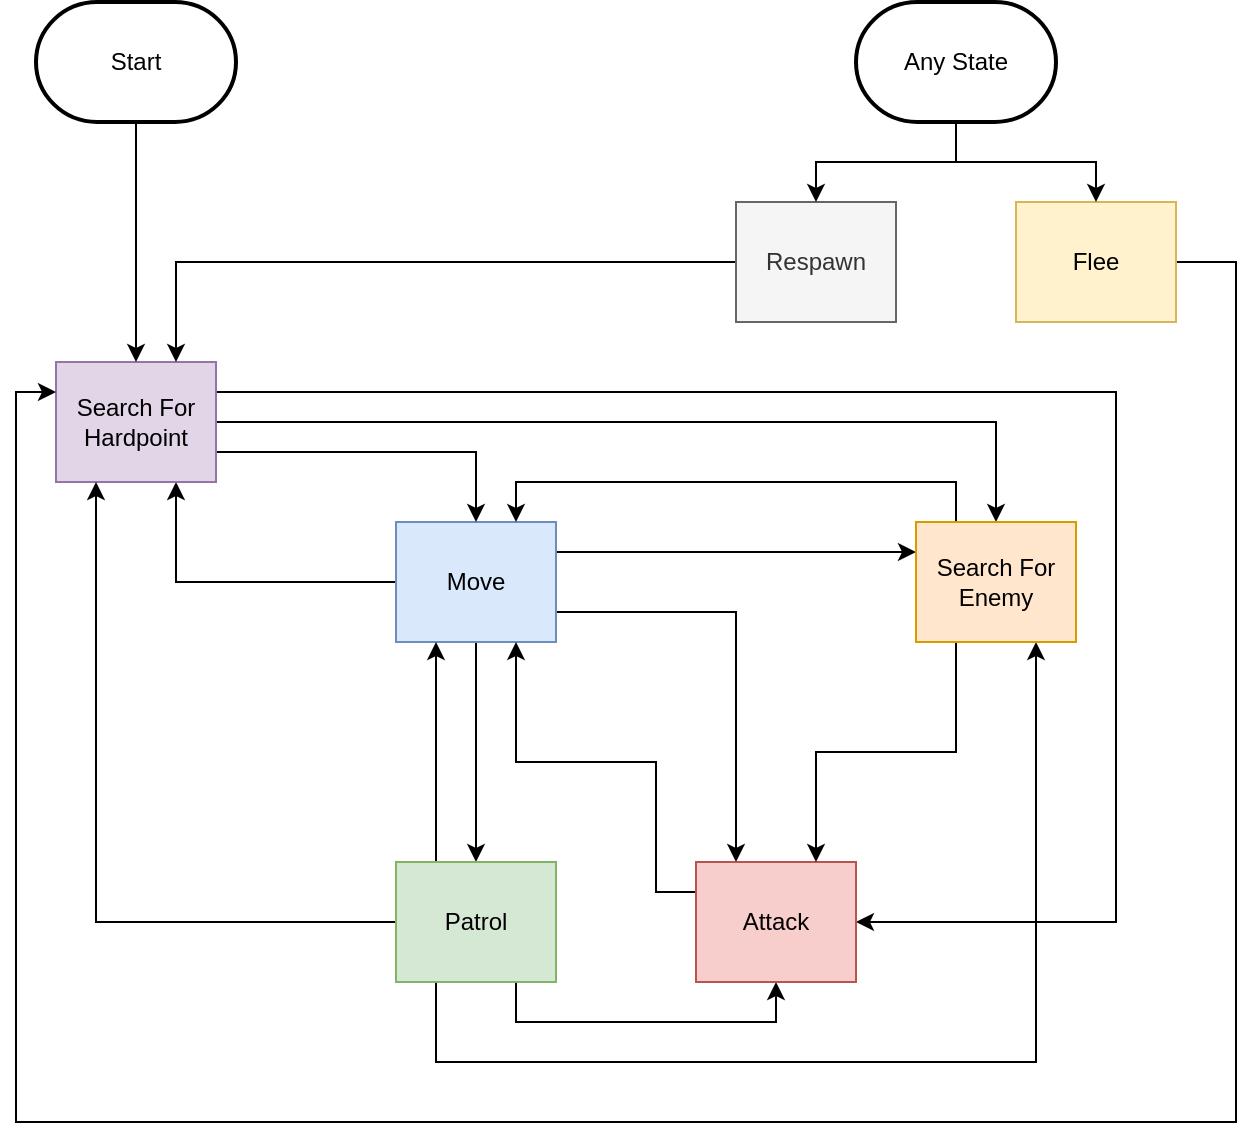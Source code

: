 <mxfile version="18.0.2" type="device"><diagram id="C5RBs43oDa-KdzZeNtuy" name="Page-1"><mxGraphModel dx="1021" dy="462" grid="1" gridSize="10" guides="1" tooltips="1" connect="1" arrows="1" fold="1" page="1" pageScale="1" pageWidth="827" pageHeight="1169" math="0" shadow="0"><root><mxCell id="WIyWlLk6GJQsqaUBKTNV-0"/><mxCell id="WIyWlLk6GJQsqaUBKTNV-1" parent="WIyWlLk6GJQsqaUBKTNV-0"/><mxCell id="H1Xmcasd-IbVc5bnEENe-52" style="edgeStyle=orthogonalEdgeStyle;rounded=0;orthogonalLoop=1;jettySize=auto;html=1;exitX=0.5;exitY=1;exitDx=0;exitDy=0;entryX=0.5;entryY=0;entryDx=0;entryDy=0;" edge="1" parent="WIyWlLk6GJQsqaUBKTNV-1" source="H1Xmcasd-IbVc5bnEENe-0" target="H1Xmcasd-IbVc5bnEENe-5"><mxGeometry relative="1" as="geometry"/></mxCell><mxCell id="H1Xmcasd-IbVc5bnEENe-61" style="edgeStyle=orthogonalEdgeStyle;rounded=0;orthogonalLoop=1;jettySize=auto;html=1;exitX=1;exitY=0.75;exitDx=0;exitDy=0;entryX=0.25;entryY=0;entryDx=0;entryDy=0;" edge="1" parent="WIyWlLk6GJQsqaUBKTNV-1" source="H1Xmcasd-IbVc5bnEENe-0" target="H1Xmcasd-IbVc5bnEENe-6"><mxGeometry relative="1" as="geometry"/></mxCell><mxCell id="H1Xmcasd-IbVc5bnEENe-62" style="edgeStyle=orthogonalEdgeStyle;rounded=0;orthogonalLoop=1;jettySize=auto;html=1;exitX=1;exitY=0.25;exitDx=0;exitDy=0;entryX=0;entryY=0.25;entryDx=0;entryDy=0;" edge="1" parent="WIyWlLk6GJQsqaUBKTNV-1" source="H1Xmcasd-IbVc5bnEENe-0" target="H1Xmcasd-IbVc5bnEENe-8"><mxGeometry relative="1" as="geometry"/></mxCell><mxCell id="H1Xmcasd-IbVc5bnEENe-64" style="edgeStyle=orthogonalEdgeStyle;rounded=0;orthogonalLoop=1;jettySize=auto;html=1;exitX=0;exitY=0.5;exitDx=0;exitDy=0;entryX=0.75;entryY=1;entryDx=0;entryDy=0;" edge="1" parent="WIyWlLk6GJQsqaUBKTNV-1" source="H1Xmcasd-IbVc5bnEENe-0" target="H1Xmcasd-IbVc5bnEENe-4"><mxGeometry relative="1" as="geometry"/></mxCell><mxCell id="H1Xmcasd-IbVc5bnEENe-0" value="Move" style="rounded=0;whiteSpace=wrap;html=1;fillColor=#dae8fc;strokeColor=#6c8ebf;" vertex="1" parent="WIyWlLk6GJQsqaUBKTNV-1"><mxGeometry x="250" y="280" width="80" height="60" as="geometry"/></mxCell><mxCell id="H1Xmcasd-IbVc5bnEENe-37" style="edgeStyle=orthogonalEdgeStyle;rounded=0;orthogonalLoop=1;jettySize=auto;html=1;exitX=1;exitY=0.75;exitDx=0;exitDy=0;" edge="1" parent="WIyWlLk6GJQsqaUBKTNV-1" source="H1Xmcasd-IbVc5bnEENe-4" target="H1Xmcasd-IbVc5bnEENe-0"><mxGeometry relative="1" as="geometry"/></mxCell><mxCell id="H1Xmcasd-IbVc5bnEENe-38" style="edgeStyle=orthogonalEdgeStyle;rounded=0;orthogonalLoop=1;jettySize=auto;html=1;exitX=1;exitY=0.5;exitDx=0;exitDy=0;entryX=0.5;entryY=0;entryDx=0;entryDy=0;" edge="1" parent="WIyWlLk6GJQsqaUBKTNV-1" source="H1Xmcasd-IbVc5bnEENe-4" target="H1Xmcasd-IbVc5bnEENe-8"><mxGeometry relative="1" as="geometry"/></mxCell><mxCell id="H1Xmcasd-IbVc5bnEENe-46" style="edgeStyle=orthogonalEdgeStyle;rounded=0;orthogonalLoop=1;jettySize=auto;html=1;exitX=1;exitY=0.25;exitDx=0;exitDy=0;" edge="1" parent="WIyWlLk6GJQsqaUBKTNV-1" source="H1Xmcasd-IbVc5bnEENe-4" target="H1Xmcasd-IbVc5bnEENe-6"><mxGeometry relative="1" as="geometry"><Array as="points"><mxPoint x="610" y="215"/><mxPoint x="610" y="480"/></Array></mxGeometry></mxCell><mxCell id="H1Xmcasd-IbVc5bnEENe-4" value="Search For Hardpoint" style="rounded=0;whiteSpace=wrap;html=1;fillColor=#e1d5e7;strokeColor=#9673a6;" vertex="1" parent="WIyWlLk6GJQsqaUBKTNV-1"><mxGeometry x="80" y="200" width="80" height="60" as="geometry"/></mxCell><mxCell id="H1Xmcasd-IbVc5bnEENe-43" style="edgeStyle=orthogonalEdgeStyle;rounded=0;orthogonalLoop=1;jettySize=auto;html=1;exitX=0.25;exitY=0;exitDx=0;exitDy=0;entryX=0.25;entryY=1;entryDx=0;entryDy=0;" edge="1" parent="WIyWlLk6GJQsqaUBKTNV-1" source="H1Xmcasd-IbVc5bnEENe-5" target="H1Xmcasd-IbVc5bnEENe-0"><mxGeometry relative="1" as="geometry"/></mxCell><mxCell id="H1Xmcasd-IbVc5bnEENe-65" style="edgeStyle=orthogonalEdgeStyle;rounded=0;orthogonalLoop=1;jettySize=auto;html=1;entryX=0.25;entryY=1;entryDx=0;entryDy=0;" edge="1" parent="WIyWlLk6GJQsqaUBKTNV-1" source="H1Xmcasd-IbVc5bnEENe-5" target="H1Xmcasd-IbVc5bnEENe-4"><mxGeometry relative="1" as="geometry"/></mxCell><mxCell id="H1Xmcasd-IbVc5bnEENe-68" style="edgeStyle=orthogonalEdgeStyle;rounded=0;orthogonalLoop=1;jettySize=auto;html=1;exitX=0.75;exitY=1;exitDx=0;exitDy=0;entryX=0.5;entryY=1;entryDx=0;entryDy=0;" edge="1" parent="WIyWlLk6GJQsqaUBKTNV-1" source="H1Xmcasd-IbVc5bnEENe-5" target="H1Xmcasd-IbVc5bnEENe-6"><mxGeometry relative="1" as="geometry"/></mxCell><mxCell id="H1Xmcasd-IbVc5bnEENe-69" style="edgeStyle=orthogonalEdgeStyle;rounded=0;orthogonalLoop=1;jettySize=auto;html=1;exitX=0.25;exitY=1;exitDx=0;exitDy=0;entryX=0.75;entryY=1;entryDx=0;entryDy=0;" edge="1" parent="WIyWlLk6GJQsqaUBKTNV-1" source="H1Xmcasd-IbVc5bnEENe-5" target="H1Xmcasd-IbVc5bnEENe-8"><mxGeometry relative="1" as="geometry"><Array as="points"><mxPoint x="270" y="550"/><mxPoint x="570" y="550"/></Array></mxGeometry></mxCell><mxCell id="H1Xmcasd-IbVc5bnEENe-5" value="Patrol" style="rounded=0;whiteSpace=wrap;html=1;fillColor=#d5e8d4;strokeColor=#82b366;" vertex="1" parent="WIyWlLk6GJQsqaUBKTNV-1"><mxGeometry x="250" y="450" width="80" height="60" as="geometry"/></mxCell><mxCell id="H1Xmcasd-IbVc5bnEENe-60" style="edgeStyle=orthogonalEdgeStyle;rounded=0;orthogonalLoop=1;jettySize=auto;html=1;exitX=0;exitY=0.25;exitDx=0;exitDy=0;entryX=0.75;entryY=1;entryDx=0;entryDy=0;" edge="1" parent="WIyWlLk6GJQsqaUBKTNV-1" source="H1Xmcasd-IbVc5bnEENe-6" target="H1Xmcasd-IbVc5bnEENe-0"><mxGeometry relative="1" as="geometry"><Array as="points"><mxPoint x="380" y="465"/><mxPoint x="380" y="400"/><mxPoint x="310" y="400"/></Array></mxGeometry></mxCell><mxCell id="H1Xmcasd-IbVc5bnEENe-6" value="Attack" style="rounded=0;whiteSpace=wrap;html=1;fillColor=#f8cecc;strokeColor=#b85450;" vertex="1" parent="WIyWlLk6GJQsqaUBKTNV-1"><mxGeometry x="400" y="450" width="80" height="60" as="geometry"/></mxCell><mxCell id="H1Xmcasd-IbVc5bnEENe-70" style="edgeStyle=orthogonalEdgeStyle;rounded=0;orthogonalLoop=1;jettySize=auto;html=1;entryX=0;entryY=0.25;entryDx=0;entryDy=0;" edge="1" parent="WIyWlLk6GJQsqaUBKTNV-1" source="H1Xmcasd-IbVc5bnEENe-7" target="H1Xmcasd-IbVc5bnEENe-4"><mxGeometry relative="1" as="geometry"><Array as="points"><mxPoint x="670" y="150"/><mxPoint x="670" y="580"/><mxPoint x="60" y="580"/><mxPoint x="60" y="215"/></Array></mxGeometry></mxCell><mxCell id="H1Xmcasd-IbVc5bnEENe-7" value="Flee" style="rounded=0;whiteSpace=wrap;html=1;fillColor=#fff2cc;strokeColor=#d6b656;" vertex="1" parent="WIyWlLk6GJQsqaUBKTNV-1"><mxGeometry x="560" y="120" width="80" height="60" as="geometry"/></mxCell><mxCell id="H1Xmcasd-IbVc5bnEENe-48" style="edgeStyle=orthogonalEdgeStyle;rounded=0;orthogonalLoop=1;jettySize=auto;html=1;exitX=0.25;exitY=0;exitDx=0;exitDy=0;entryX=0.75;entryY=0;entryDx=0;entryDy=0;" edge="1" parent="WIyWlLk6GJQsqaUBKTNV-1" source="H1Xmcasd-IbVc5bnEENe-8" target="H1Xmcasd-IbVc5bnEENe-0"><mxGeometry relative="1" as="geometry"/></mxCell><mxCell id="H1Xmcasd-IbVc5bnEENe-67" style="edgeStyle=orthogonalEdgeStyle;rounded=0;orthogonalLoop=1;jettySize=auto;html=1;exitX=0.25;exitY=1;exitDx=0;exitDy=0;entryX=0.75;entryY=0;entryDx=0;entryDy=0;" edge="1" parent="WIyWlLk6GJQsqaUBKTNV-1" source="H1Xmcasd-IbVc5bnEENe-8" target="H1Xmcasd-IbVc5bnEENe-6"><mxGeometry relative="1" as="geometry"/></mxCell><mxCell id="H1Xmcasd-IbVc5bnEENe-8" value="Search For Enemy" style="rounded=0;whiteSpace=wrap;html=1;fillColor=#ffe6cc;strokeColor=#d79b00;" vertex="1" parent="WIyWlLk6GJQsqaUBKTNV-1"><mxGeometry x="510" y="280" width="80" height="60" as="geometry"/></mxCell><mxCell id="H1Xmcasd-IbVc5bnEENe-30" style="edgeStyle=orthogonalEdgeStyle;rounded=0;orthogonalLoop=1;jettySize=auto;html=1;entryX=0.75;entryY=0;entryDx=0;entryDy=0;" edge="1" parent="WIyWlLk6GJQsqaUBKTNV-1" source="H1Xmcasd-IbVc5bnEENe-21" target="H1Xmcasd-IbVc5bnEENe-4"><mxGeometry relative="1" as="geometry"/></mxCell><mxCell id="H1Xmcasd-IbVc5bnEENe-21" value="Respawn" style="rounded=0;whiteSpace=wrap;html=1;fillColor=#f5f5f5;fontColor=#333333;strokeColor=#666666;" vertex="1" parent="WIyWlLk6GJQsqaUBKTNV-1"><mxGeometry x="420" y="120" width="80" height="60" as="geometry"/></mxCell><mxCell id="H1Xmcasd-IbVc5bnEENe-23" style="edgeStyle=orthogonalEdgeStyle;rounded=0;orthogonalLoop=1;jettySize=auto;html=1;entryX=0.5;entryY=0;entryDx=0;entryDy=0;" edge="1" parent="WIyWlLk6GJQsqaUBKTNV-1" source="H1Xmcasd-IbVc5bnEENe-22" target="H1Xmcasd-IbVc5bnEENe-4"><mxGeometry relative="1" as="geometry"/></mxCell><mxCell id="H1Xmcasd-IbVc5bnEENe-22" value="Start" style="strokeWidth=2;html=1;shape=mxgraph.flowchart.terminator;whiteSpace=wrap;" vertex="1" parent="WIyWlLk6GJQsqaUBKTNV-1"><mxGeometry x="70" y="20" width="100" height="60" as="geometry"/></mxCell><mxCell id="H1Xmcasd-IbVc5bnEENe-25" style="edgeStyle=orthogonalEdgeStyle;rounded=0;orthogonalLoop=1;jettySize=auto;html=1;entryX=0.5;entryY=0;entryDx=0;entryDy=0;" edge="1" parent="WIyWlLk6GJQsqaUBKTNV-1" source="H1Xmcasd-IbVc5bnEENe-24" target="H1Xmcasd-IbVc5bnEENe-21"><mxGeometry relative="1" as="geometry"/></mxCell><mxCell id="H1Xmcasd-IbVc5bnEENe-55" style="edgeStyle=orthogonalEdgeStyle;rounded=0;orthogonalLoop=1;jettySize=auto;html=1;exitX=0.5;exitY=1;exitDx=0;exitDy=0;exitPerimeter=0;" edge="1" parent="WIyWlLk6GJQsqaUBKTNV-1" source="H1Xmcasd-IbVc5bnEENe-24" target="H1Xmcasd-IbVc5bnEENe-7"><mxGeometry relative="1" as="geometry"/></mxCell><mxCell id="H1Xmcasd-IbVc5bnEENe-24" value="Any State" style="strokeWidth=2;html=1;shape=mxgraph.flowchart.terminator;whiteSpace=wrap;" vertex="1" parent="WIyWlLk6GJQsqaUBKTNV-1"><mxGeometry x="480" y="20" width="100" height="60" as="geometry"/></mxCell></root></mxGraphModel></diagram></mxfile>